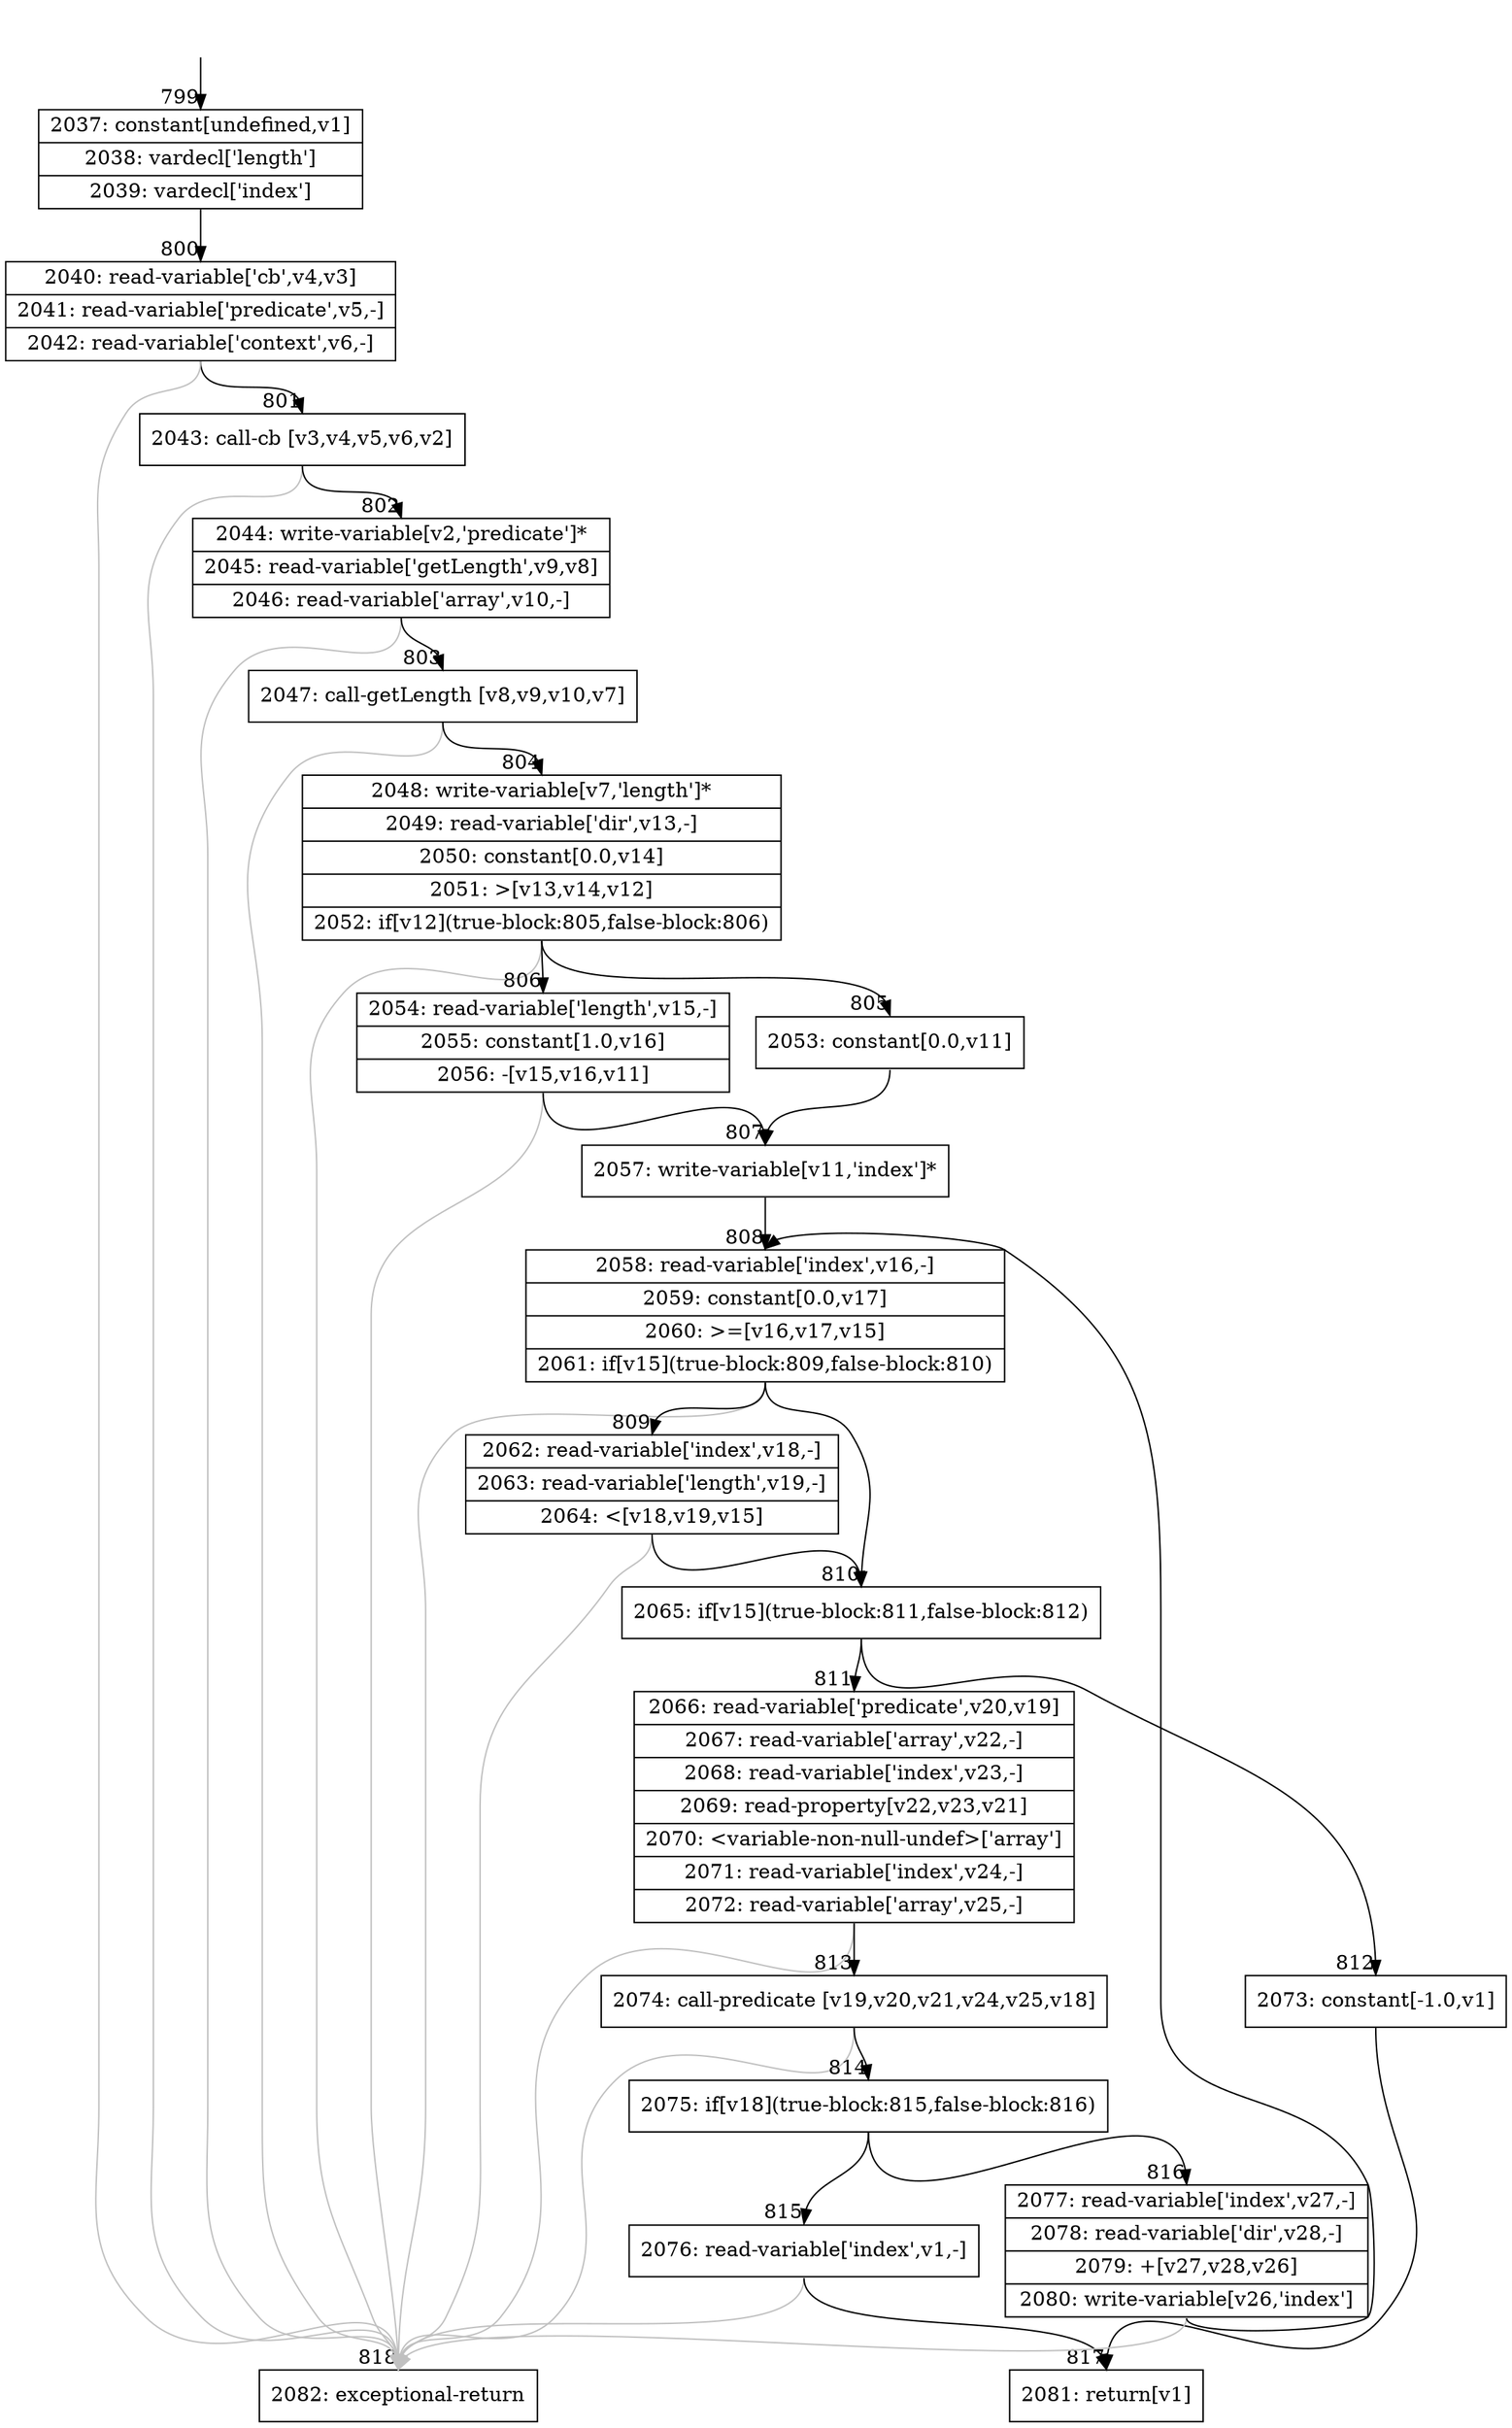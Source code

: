 digraph {
rankdir="TD"
BB_entry71[shape=none,label=""];
BB_entry71 -> BB799 [tailport=s, headport=n, headlabel="    799"]
BB799 [shape=record label="{2037: constant[undefined,v1]|2038: vardecl['length']|2039: vardecl['index']}" ] 
BB799 -> BB800 [tailport=s, headport=n, headlabel="      800"]
BB800 [shape=record label="{2040: read-variable['cb',v4,v3]|2041: read-variable['predicate',v5,-]|2042: read-variable['context',v6,-]}" ] 
BB800 -> BB801 [tailport=s, headport=n, headlabel="      801"]
BB800 -> BB818 [tailport=s, headport=n, color=gray, headlabel="      818"]
BB801 [shape=record label="{2043: call-cb [v3,v4,v5,v6,v2]}" ] 
BB801 -> BB802 [tailport=s, headport=n, headlabel="      802"]
BB801 -> BB818 [tailport=s, headport=n, color=gray]
BB802 [shape=record label="{2044: write-variable[v2,'predicate']*|2045: read-variable['getLength',v9,v8]|2046: read-variable['array',v10,-]}" ] 
BB802 -> BB803 [tailport=s, headport=n, headlabel="      803"]
BB802 -> BB818 [tailport=s, headport=n, color=gray]
BB803 [shape=record label="{2047: call-getLength [v8,v9,v10,v7]}" ] 
BB803 -> BB804 [tailport=s, headport=n, headlabel="      804"]
BB803 -> BB818 [tailport=s, headport=n, color=gray]
BB804 [shape=record label="{2048: write-variable[v7,'length']*|2049: read-variable['dir',v13,-]|2050: constant[0.0,v14]|2051: \>[v13,v14,v12]|2052: if[v12](true-block:805,false-block:806)}" ] 
BB804 -> BB805 [tailport=s, headport=n, headlabel="      805"]
BB804 -> BB806 [tailport=s, headport=n, headlabel="      806"]
BB804 -> BB818 [tailport=s, headport=n, color=gray]
BB805 [shape=record label="{2053: constant[0.0,v11]}" ] 
BB805 -> BB807 [tailport=s, headport=n, headlabel="      807"]
BB806 [shape=record label="{2054: read-variable['length',v15,-]|2055: constant[1.0,v16]|2056: -[v15,v16,v11]}" ] 
BB806 -> BB807 [tailport=s, headport=n]
BB806 -> BB818 [tailport=s, headport=n, color=gray]
BB807 [shape=record label="{2057: write-variable[v11,'index']*}" ] 
BB807 -> BB808 [tailport=s, headport=n, headlabel="      808"]
BB808 [shape=record label="{2058: read-variable['index',v16,-]|2059: constant[0.0,v17]|2060: \>=[v16,v17,v15]|2061: if[v15](true-block:809,false-block:810)}" ] 
BB808 -> BB810 [tailport=s, headport=n, headlabel="      810"]
BB808 -> BB809 [tailport=s, headport=n, headlabel="      809"]
BB808 -> BB818 [tailport=s, headport=n, color=gray]
BB809 [shape=record label="{2062: read-variable['index',v18,-]|2063: read-variable['length',v19,-]|2064: \<[v18,v19,v15]}" ] 
BB809 -> BB810 [tailport=s, headport=n]
BB809 -> BB818 [tailport=s, headport=n, color=gray]
BB810 [shape=record label="{2065: if[v15](true-block:811,false-block:812)}" ] 
BB810 -> BB811 [tailport=s, headport=n, headlabel="      811"]
BB810 -> BB812 [tailport=s, headport=n, headlabel="      812"]
BB811 [shape=record label="{2066: read-variable['predicate',v20,v19]|2067: read-variable['array',v22,-]|2068: read-variable['index',v23,-]|2069: read-property[v22,v23,v21]|2070: \<variable-non-null-undef\>['array']|2071: read-variable['index',v24,-]|2072: read-variable['array',v25,-]}" ] 
BB811 -> BB813 [tailport=s, headport=n, headlabel="      813"]
BB811 -> BB818 [tailport=s, headport=n, color=gray]
BB812 [shape=record label="{2073: constant[-1.0,v1]}" ] 
BB812 -> BB817 [tailport=s, headport=n, headlabel="      817"]
BB813 [shape=record label="{2074: call-predicate [v19,v20,v21,v24,v25,v18]}" ] 
BB813 -> BB814 [tailport=s, headport=n, headlabel="      814"]
BB813 -> BB818 [tailport=s, headport=n, color=gray]
BB814 [shape=record label="{2075: if[v18](true-block:815,false-block:816)}" ] 
BB814 -> BB815 [tailport=s, headport=n, headlabel="      815"]
BB814 -> BB816 [tailport=s, headport=n, headlabel="      816"]
BB815 [shape=record label="{2076: read-variable['index',v1,-]}" ] 
BB815 -> BB817 [tailport=s, headport=n]
BB815 -> BB818 [tailport=s, headport=n, color=gray]
BB816 [shape=record label="{2077: read-variable['index',v27,-]|2078: read-variable['dir',v28,-]|2079: +[v27,v28,v26]|2080: write-variable[v26,'index']}" ] 
BB816 -> BB808 [tailport=s, headport=n]
BB816 -> BB818 [tailport=s, headport=n, color=gray]
BB817 [shape=record label="{2081: return[v1]}" ] 
BB818 [shape=record label="{2082: exceptional-return}" ] 
//#$~ 622
}
